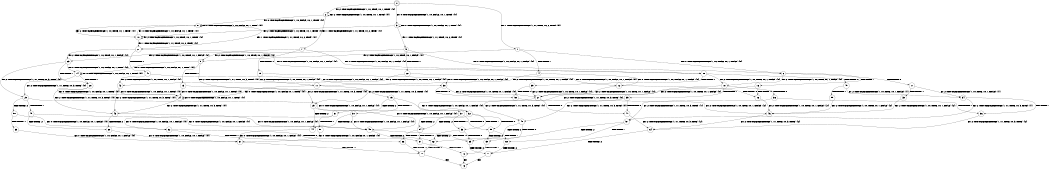digraph BCG {
size = "7, 10.5";
center = TRUE;
node [shape = circle];
0 [peripheries = 2];
0 -> 1 [label = "EX !1 !ATOMIC_EXCH_BRANCH (1, +1, TRUE, +0, 2, TRUE) !{0}"];
0 -> 2 [label = "EX !2 !ATOMIC_EXCH_BRANCH (1, +0, TRUE, +0, 1, TRUE) !{0}"];
0 -> 3 [label = "EX !0 !ATOMIC_EXCH_BRANCH (1, +0, FALSE, +0, 1, TRUE) !{0}"];
1 -> 4 [label = "TERMINATE !1"];
1 -> 5 [label = "EX !2 !ATOMIC_EXCH_BRANCH (1, +0, TRUE, +0, 1, FALSE) !{0}"];
1 -> 6 [label = "EX !0 !ATOMIC_EXCH_BRANCH (1, +0, FALSE, +0, 1, FALSE) !{0}"];
2 -> 7 [label = "EX !1 !ATOMIC_EXCH_BRANCH (1, +1, TRUE, +0, 2, TRUE) !{0}"];
2 -> 8 [label = "EX !0 !ATOMIC_EXCH_BRANCH (1, +0, FALSE, +0, 1, TRUE) !{0}"];
2 -> 2 [label = "EX !2 !ATOMIC_EXCH_BRANCH (1, +0, TRUE, +0, 1, TRUE) !{0}"];
3 -> 9 [label = "EX !1 !ATOMIC_EXCH_BRANCH (1, +1, TRUE, +0, 2, TRUE) !{0}"];
3 -> 10 [label = "EX !2 !ATOMIC_EXCH_BRANCH (1, +0, TRUE, +0, 1, TRUE) !{0}"];
3 -> 3 [label = "EX !0 !ATOMIC_EXCH_BRANCH (1, +0, FALSE, +0, 1, TRUE) !{0}"];
4 -> 11 [label = "EX !2 !ATOMIC_EXCH_BRANCH (1, +0, TRUE, +0, 1, FALSE) !{0}"];
4 -> 12 [label = "EX !0 !ATOMIC_EXCH_BRANCH (1, +0, FALSE, +0, 1, FALSE) !{0}"];
5 -> 13 [label = "TERMINATE !1"];
5 -> 14 [label = "EX !0 !ATOMIC_EXCH_BRANCH (1, +0, FALSE, +0, 1, TRUE) !{0}"];
5 -> 15 [label = "EX !2 !ATOMIC_EXCH_BRANCH (1, +1, TRUE, +0, 3, TRUE) !{0}"];
6 -> 16 [label = "TERMINATE !1"];
6 -> 17 [label = "TERMINATE !0"];
6 -> 18 [label = "EX !2 !ATOMIC_EXCH_BRANCH (1, +0, TRUE, +0, 1, FALSE) !{0}"];
7 -> 19 [label = "TERMINATE !1"];
7 -> 20 [label = "EX !0 !ATOMIC_EXCH_BRANCH (1, +0, FALSE, +0, 1, FALSE) !{0}"];
7 -> 5 [label = "EX !2 !ATOMIC_EXCH_BRANCH (1, +0, TRUE, +0, 1, FALSE) !{0}"];
8 -> 21 [label = "EX !1 !ATOMIC_EXCH_BRANCH (1, +1, TRUE, +0, 2, TRUE) !{0}"];
8 -> 10 [label = "EX !2 !ATOMIC_EXCH_BRANCH (1, +0, TRUE, +0, 1, TRUE) !{0}"];
8 -> 8 [label = "EX !0 !ATOMIC_EXCH_BRANCH (1, +0, FALSE, +0, 1, TRUE) !{0}"];
9 -> 22 [label = "TERMINATE !1"];
9 -> 23 [label = "EX !2 !ATOMIC_EXCH_BRANCH (1, +0, TRUE, +0, 1, FALSE) !{0}"];
9 -> 6 [label = "EX !0 !ATOMIC_EXCH_BRANCH (1, +0, FALSE, +0, 1, FALSE) !{0}"];
10 -> 21 [label = "EX !1 !ATOMIC_EXCH_BRANCH (1, +1, TRUE, +0, 2, TRUE) !{0}"];
10 -> 10 [label = "EX !2 !ATOMIC_EXCH_BRANCH (1, +0, TRUE, +0, 1, TRUE) !{0}"];
10 -> 8 [label = "EX !0 !ATOMIC_EXCH_BRANCH (1, +0, FALSE, +0, 1, TRUE) !{0}"];
11 -> 24 [label = "EX !0 !ATOMIC_EXCH_BRANCH (1, +0, FALSE, +0, 1, TRUE) !{0}"];
11 -> 25 [label = "EX !2 !ATOMIC_EXCH_BRANCH (1, +1, TRUE, +0, 3, TRUE) !{0}"];
12 -> 26 [label = "TERMINATE !0"];
12 -> 27 [label = "EX !2 !ATOMIC_EXCH_BRANCH (1, +0, TRUE, +0, 1, FALSE) !{0}"];
13 -> 24 [label = "EX !0 !ATOMIC_EXCH_BRANCH (1, +0, FALSE, +0, 1, TRUE) !{0}"];
13 -> 25 [label = "EX !2 !ATOMIC_EXCH_BRANCH (1, +1, TRUE, +0, 3, TRUE) !{0}"];
14 -> 28 [label = "TERMINATE !1"];
14 -> 29 [label = "EX !2 !ATOMIC_EXCH_BRANCH (1, +1, TRUE, +0, 3, TRUE) !{0}"];
14 -> 14 [label = "EX !0 !ATOMIC_EXCH_BRANCH (1, +0, FALSE, +0, 1, TRUE) !{0}"];
15 -> 30 [label = "TERMINATE !1"];
15 -> 31 [label = "TERMINATE !2"];
15 -> 32 [label = "EX !0 !ATOMIC_EXCH_BRANCH (1, +0, FALSE, +0, 1, FALSE) !{0}"];
16 -> 26 [label = "TERMINATE !0"];
16 -> 27 [label = "EX !2 !ATOMIC_EXCH_BRANCH (1, +0, TRUE, +0, 1, FALSE) !{0}"];
17 -> 33 [label = "TERMINATE !1"];
17 -> 34 [label = "EX !2 !ATOMIC_EXCH_BRANCH (1, +0, TRUE, +0, 1, FALSE) !{1}"];
18 -> 35 [label = "TERMINATE !1"];
18 -> 36 [label = "TERMINATE !0"];
18 -> 37 [label = "EX !2 !ATOMIC_EXCH_BRANCH (1, +1, TRUE, +0, 3, TRUE) !{0}"];
19 -> 38 [label = "EX !0 !ATOMIC_EXCH_BRANCH (1, +0, FALSE, +0, 1, FALSE) !{0}"];
19 -> 11 [label = "EX !2 !ATOMIC_EXCH_BRANCH (1, +0, TRUE, +0, 1, FALSE) !{0}"];
20 -> 39 [label = "TERMINATE !1"];
20 -> 40 [label = "TERMINATE !0"];
20 -> 18 [label = "EX !2 !ATOMIC_EXCH_BRANCH (1, +0, TRUE, +0, 1, FALSE) !{0}"];
21 -> 41 [label = "TERMINATE !1"];
21 -> 23 [label = "EX !2 !ATOMIC_EXCH_BRANCH (1, +0, TRUE, +0, 1, FALSE) !{0}"];
21 -> 20 [label = "EX !0 !ATOMIC_EXCH_BRANCH (1, +0, FALSE, +0, 1, FALSE) !{0}"];
22 -> 42 [label = "EX !2 !ATOMIC_EXCH_BRANCH (1, +0, TRUE, +0, 1, FALSE) !{0}"];
22 -> 12 [label = "EX !0 !ATOMIC_EXCH_BRANCH (1, +0, FALSE, +0, 1, FALSE) !{0}"];
23 -> 28 [label = "TERMINATE !1"];
23 -> 29 [label = "EX !2 !ATOMIC_EXCH_BRANCH (1, +1, TRUE, +0, 3, TRUE) !{0}"];
23 -> 14 [label = "EX !0 !ATOMIC_EXCH_BRANCH (1, +0, FALSE, +0, 1, TRUE) !{0}"];
24 -> 43 [label = "EX !2 !ATOMIC_EXCH_BRANCH (1, +1, TRUE, +0, 3, TRUE) !{0}"];
24 -> 24 [label = "EX !0 !ATOMIC_EXCH_BRANCH (1, +0, FALSE, +0, 1, TRUE) !{0}"];
25 -> 44 [label = "TERMINATE !2"];
25 -> 45 [label = "EX !0 !ATOMIC_EXCH_BRANCH (1, +0, FALSE, +0, 1, FALSE) !{0}"];
26 -> 46 [label = "EX !2 !ATOMIC_EXCH_BRANCH (1, +0, TRUE, +0, 1, FALSE) !{2}"];
27 -> 47 [label = "TERMINATE !0"];
27 -> 48 [label = "EX !2 !ATOMIC_EXCH_BRANCH (1, +1, TRUE, +0, 3, TRUE) !{0}"];
28 -> 43 [label = "EX !2 !ATOMIC_EXCH_BRANCH (1, +1, TRUE, +0, 3, TRUE) !{0}"];
28 -> 24 [label = "EX !0 !ATOMIC_EXCH_BRANCH (1, +0, FALSE, +0, 1, TRUE) !{0}"];
29 -> 49 [label = "TERMINATE !1"];
29 -> 50 [label = "TERMINATE !2"];
29 -> 32 [label = "EX !0 !ATOMIC_EXCH_BRANCH (1, +0, FALSE, +0, 1, FALSE) !{0}"];
30 -> 44 [label = "TERMINATE !2"];
30 -> 45 [label = "EX !0 !ATOMIC_EXCH_BRANCH (1, +0, FALSE, +0, 1, FALSE) !{0}"];
31 -> 51 [label = "TERMINATE !1"];
31 -> 52 [label = "EX !0 !ATOMIC_EXCH_BRANCH (1, +0, FALSE, +0, 1, FALSE) !{0}"];
32 -> 53 [label = "TERMINATE !1"];
32 -> 54 [label = "TERMINATE !2"];
32 -> 55 [label = "TERMINATE !0"];
33 -> 46 [label = "EX !2 !ATOMIC_EXCH_BRANCH (1, +0, TRUE, +0, 1, FALSE) !{2}"];
34 -> 56 [label = "TERMINATE !1"];
34 -> 57 [label = "EX !2 !ATOMIC_EXCH_BRANCH (1, +1, TRUE, +0, 3, TRUE) !{1}"];
35 -> 47 [label = "TERMINATE !0"];
35 -> 48 [label = "EX !2 !ATOMIC_EXCH_BRANCH (1, +1, TRUE, +0, 3, TRUE) !{0}"];
36 -> 56 [label = "TERMINATE !1"];
36 -> 57 [label = "EX !2 !ATOMIC_EXCH_BRANCH (1, +1, TRUE, +0, 3, TRUE) !{1}"];
37 -> 53 [label = "TERMINATE !1"];
37 -> 54 [label = "TERMINATE !2"];
37 -> 55 [label = "TERMINATE !0"];
38 -> 58 [label = "TERMINATE !0"];
38 -> 27 [label = "EX !2 !ATOMIC_EXCH_BRANCH (1, +0, TRUE, +0, 1, FALSE) !{0}"];
39 -> 58 [label = "TERMINATE !0"];
39 -> 27 [label = "EX !2 !ATOMIC_EXCH_BRANCH (1, +0, TRUE, +0, 1, FALSE) !{0}"];
40 -> 59 [label = "TERMINATE !1"];
40 -> 34 [label = "EX !2 !ATOMIC_EXCH_BRANCH (1, +0, TRUE, +0, 1, FALSE) !{1}"];
41 -> 42 [label = "EX !2 !ATOMIC_EXCH_BRANCH (1, +0, TRUE, +0, 1, FALSE) !{0}"];
41 -> 38 [label = "EX !0 !ATOMIC_EXCH_BRANCH (1, +0, FALSE, +0, 1, FALSE) !{0}"];
42 -> 43 [label = "EX !2 !ATOMIC_EXCH_BRANCH (1, +1, TRUE, +0, 3, TRUE) !{0}"];
42 -> 24 [label = "EX !0 !ATOMIC_EXCH_BRANCH (1, +0, FALSE, +0, 1, TRUE) !{0}"];
43 -> 60 [label = "TERMINATE !2"];
43 -> 45 [label = "EX !0 !ATOMIC_EXCH_BRANCH (1, +0, FALSE, +0, 1, FALSE) !{0}"];
44 -> 61 [label = "EX !0 !ATOMIC_EXCH_BRANCH (1, +0, FALSE, +0, 1, FALSE) !{0}"];
45 -> 62 [label = "TERMINATE !2"];
45 -> 63 [label = "TERMINATE !0"];
46 -> 64 [label = "EX !2 !ATOMIC_EXCH_BRANCH (1, +1, TRUE, +0, 3, TRUE) !{2}"];
47 -> 64 [label = "EX !2 !ATOMIC_EXCH_BRANCH (1, +1, TRUE, +0, 3, TRUE) !{2}"];
48 -> 62 [label = "TERMINATE !2"];
48 -> 63 [label = "TERMINATE !0"];
49 -> 60 [label = "TERMINATE !2"];
49 -> 45 [label = "EX !0 !ATOMIC_EXCH_BRANCH (1, +0, FALSE, +0, 1, FALSE) !{0}"];
50 -> 65 [label = "TERMINATE !1"];
50 -> 52 [label = "EX !0 !ATOMIC_EXCH_BRANCH (1, +0, FALSE, +0, 1, FALSE) !{0}"];
51 -> 61 [label = "EX !0 !ATOMIC_EXCH_BRANCH (1, +0, FALSE, +0, 1, FALSE) !{0}"];
52 -> 66 [label = "TERMINATE !1"];
52 -> 67 [label = "TERMINATE !0"];
53 -> 62 [label = "TERMINATE !2"];
53 -> 63 [label = "TERMINATE !0"];
54 -> 66 [label = "TERMINATE !1"];
54 -> 67 [label = "TERMINATE !0"];
55 -> 68 [label = "TERMINATE !1"];
55 -> 69 [label = "TERMINATE !2"];
56 -> 64 [label = "EX !2 !ATOMIC_EXCH_BRANCH (1, +1, TRUE, +0, 3, TRUE) !{2}"];
57 -> 68 [label = "TERMINATE !1"];
57 -> 69 [label = "TERMINATE !2"];
58 -> 46 [label = "EX !2 !ATOMIC_EXCH_BRANCH (1, +0, TRUE, +0, 1, FALSE) !{2}"];
59 -> 46 [label = "EX !2 !ATOMIC_EXCH_BRANCH (1, +0, TRUE, +0, 1, FALSE) !{2}"];
60 -> 61 [label = "EX !0 !ATOMIC_EXCH_BRANCH (1, +0, FALSE, +0, 1, FALSE) !{0}"];
61 -> 70 [label = "TERMINATE !0"];
62 -> 70 [label = "TERMINATE !0"];
63 -> 71 [label = "TERMINATE !2"];
64 -> 71 [label = "TERMINATE !2"];
65 -> 61 [label = "EX !0 !ATOMIC_EXCH_BRANCH (1, +0, FALSE, +0, 1, FALSE) !{0}"];
66 -> 70 [label = "TERMINATE !0"];
67 -> 72 [label = "TERMINATE !1"];
68 -> 71 [label = "TERMINATE !2"];
69 -> 72 [label = "TERMINATE !1"];
70 -> 73 [label = "exit"];
71 -> 73 [label = "exit"];
72 -> 73 [label = "exit"];
}
